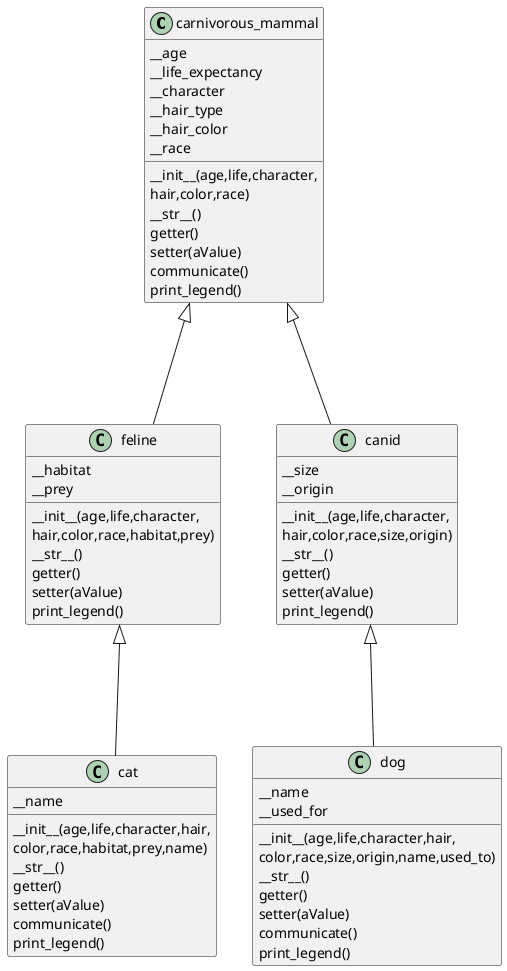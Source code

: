 'relationship of specialization or inheritance
@startuml class_hierarchy
class carnivorous_mammal {
    __age
    __life_expectancy
    __character
    __hair_type
    __hair_color
    __race
    
    __init__(age,life,character,\nhair,color,race)
    __str__()
    getter() 
    setter(aValue)
    communicate()
    print_legend()
   
}
carnivorous_mammal <|--- feline 
carnivorous_mammal <|--- canid
'relationship of specialization or inheritance

class feline{
    __habitat
    __prey

    __init__(age,life,character,\nhair,color,race,habitat,prey)
    __str__()
    getter()
    setter(aValue)
    print_legend()
}
feline <|--- cat
'relationship of specialization or inheritance

class canid{
    __size
    __origin
    
    __init__(age,life,character,\nhair,color,race,size,origin)
    __str__()
    getter()
    setter(aValue)
    print_legend()
}
canid <|--- dog
'relationship of specialization or inheritance

class cat{
    __name

    __init__(age,life,character,hair,\ncolor,race,habitat,prey,name)
    __str__()
    getter()
    setter(aValue)
    communicate()
    print_legend()
}


class dog{
    __name
    __used_for

    __init__(age,life,character,hair,\ncolor,race,size,origin,name,used_to)
    __str__()
    getter()
    setter(aValue)
    communicate()
    print_legend()
}

@enduml